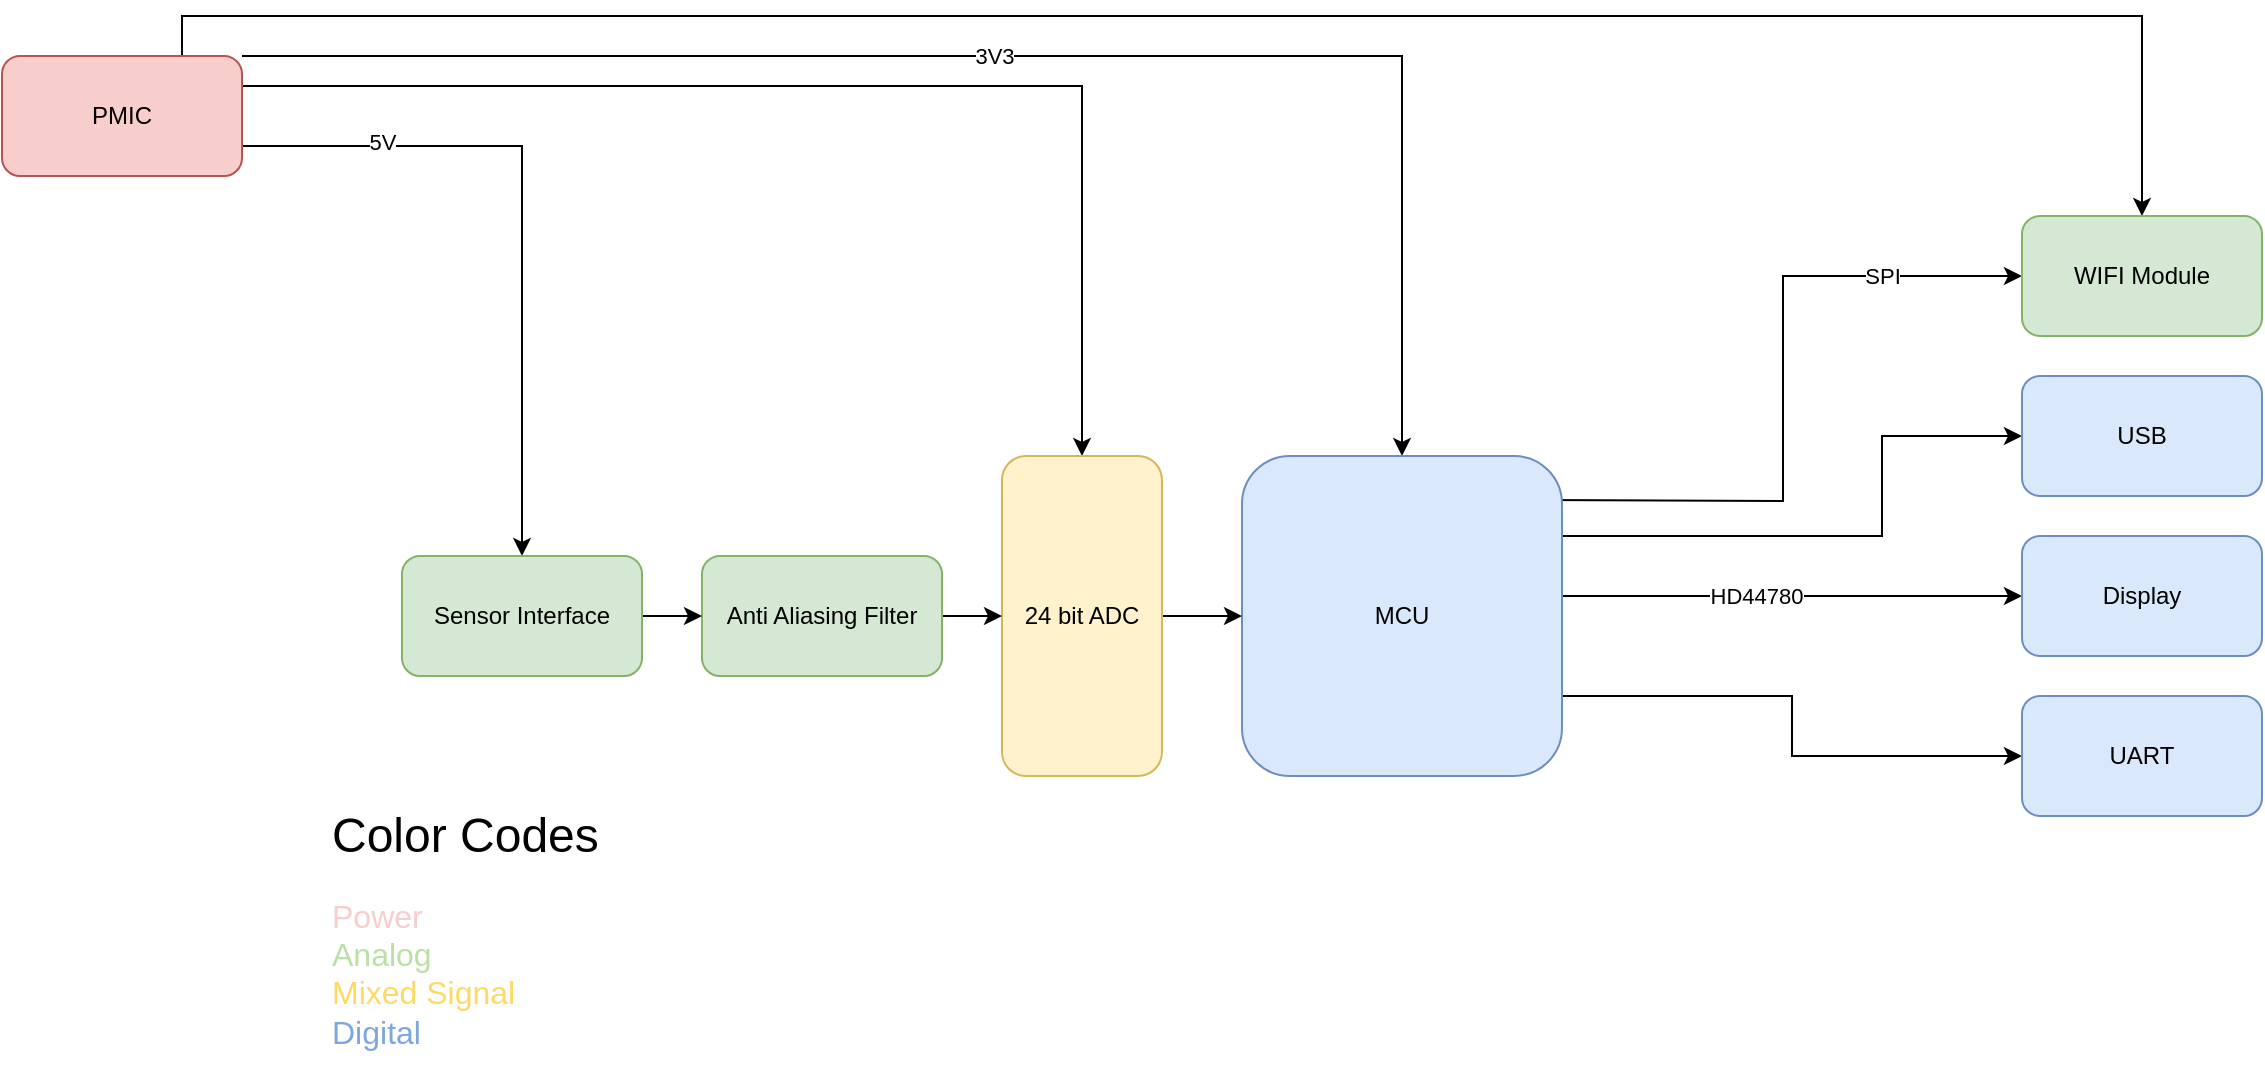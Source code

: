 <mxfile version="17.4.4" type="github">
  <diagram id="lGSncgau3aaS6NxCEvZo" name="Page-1">
    <mxGraphModel dx="2272" dy="794" grid="1" gridSize="10" guides="1" tooltips="1" connect="1" arrows="1" fold="1" page="1" pageScale="1" pageWidth="850" pageHeight="1100" math="0" shadow="0">
      <root>
        <mxCell id="0" />
        <mxCell id="1" parent="0" />
        <mxCell id="6GlMOcGFAv7SZAajyM9s-15" style="edgeStyle=orthogonalEdgeStyle;rounded=0;orthogonalLoop=1;jettySize=auto;html=1;entryX=0.5;entryY=0;entryDx=0;entryDy=0;exitX=1;exitY=0;exitDx=0;exitDy=0;" parent="1" source="6GlMOcGFAv7SZAajyM9s-1" target="6GlMOcGFAv7SZAajyM9s-3" edge="1">
          <mxGeometry relative="1" as="geometry">
            <Array as="points">
              <mxPoint x="540" y="120" />
            </Array>
          </mxGeometry>
        </mxCell>
        <mxCell id="6GlMOcGFAv7SZAajyM9s-28" value="3V3" style="edgeLabel;html=1;align=center;verticalAlign=middle;resizable=0;points=[];" parent="6GlMOcGFAv7SZAajyM9s-15" vertex="1" connectable="0">
          <mxGeometry x="0.019" y="-2" relative="1" as="geometry">
            <mxPoint x="-22" y="-2" as="offset" />
          </mxGeometry>
        </mxCell>
        <mxCell id="6GlMOcGFAv7SZAajyM9s-19" style="edgeStyle=orthogonalEdgeStyle;rounded=0;orthogonalLoop=1;jettySize=auto;html=1;exitX=1;exitY=0.75;exitDx=0;exitDy=0;entryX=0.5;entryY=0;entryDx=0;entryDy=0;" parent="1" source="6GlMOcGFAv7SZAajyM9s-1" target="6GlMOcGFAv7SZAajyM9s-13" edge="1">
          <mxGeometry relative="1" as="geometry" />
        </mxCell>
        <mxCell id="6GlMOcGFAv7SZAajyM9s-27" value="5V&lt;br&gt;" style="edgeLabel;html=1;align=center;verticalAlign=middle;resizable=0;points=[];" parent="6GlMOcGFAv7SZAajyM9s-19" vertex="1" connectable="0">
          <mxGeometry x="-0.658" y="2" relative="1" as="geometry">
            <mxPoint x="11" as="offset" />
          </mxGeometry>
        </mxCell>
        <mxCell id="6GlMOcGFAv7SZAajyM9s-47" style="edgeStyle=orthogonalEdgeStyle;rounded=0;orthogonalLoop=1;jettySize=auto;html=1;exitX=1;exitY=0.25;exitDx=0;exitDy=0;entryX=0.5;entryY=0;entryDx=0;entryDy=0;" parent="1" source="6GlMOcGFAv7SZAajyM9s-1" target="6GlMOcGFAv7SZAajyM9s-9" edge="1">
          <mxGeometry relative="1" as="geometry" />
        </mxCell>
        <mxCell id="6GlMOcGFAv7SZAajyM9s-49" style="edgeStyle=orthogonalEdgeStyle;rounded=0;orthogonalLoop=1;jettySize=auto;html=1;exitX=0.75;exitY=0;exitDx=0;exitDy=0;entryX=0.5;entryY=0;entryDx=0;entryDy=0;" parent="1" source="6GlMOcGFAv7SZAajyM9s-1" target="6GlMOcGFAv7SZAajyM9s-4" edge="1">
          <mxGeometry relative="1" as="geometry" />
        </mxCell>
        <mxCell id="6GlMOcGFAv7SZAajyM9s-1" value="PMIC" style="rounded=1;whiteSpace=wrap;html=1;fillColor=#f8cecc;strokeColor=#b85450;" parent="1" vertex="1">
          <mxGeometry x="-160" y="120" width="120" height="60" as="geometry" />
        </mxCell>
        <mxCell id="6GlMOcGFAv7SZAajyM9s-38" style="edgeStyle=orthogonalEdgeStyle;rounded=0;orthogonalLoop=1;jettySize=auto;html=1;entryX=0;entryY=0.5;entryDx=0;entryDy=0;" parent="1" target="6GlMOcGFAv7SZAajyM9s-4" edge="1">
          <mxGeometry relative="1" as="geometry">
            <mxPoint x="610" y="342" as="sourcePoint" />
          </mxGeometry>
        </mxCell>
        <mxCell id="TeYw3djUaKxgtO_toorA-1" value="SPI" style="edgeLabel;html=1;align=center;verticalAlign=middle;resizable=0;points=[];" vertex="1" connectable="0" parent="6GlMOcGFAv7SZAajyM9s-38">
          <mxGeometry x="0.443" relative="1" as="geometry">
            <mxPoint x="28" as="offset" />
          </mxGeometry>
        </mxCell>
        <mxCell id="6GlMOcGFAv7SZAajyM9s-39" style="edgeStyle=orthogonalEdgeStyle;rounded=0;orthogonalLoop=1;jettySize=auto;html=1;exitX=1;exitY=0.25;exitDx=0;exitDy=0;entryX=0;entryY=0.5;entryDx=0;entryDy=0;" parent="1" source="6GlMOcGFAv7SZAajyM9s-3" target="6GlMOcGFAv7SZAajyM9s-5" edge="1">
          <mxGeometry relative="1" as="geometry">
            <Array as="points">
              <mxPoint x="780" y="360" />
              <mxPoint x="780" y="310" />
            </Array>
          </mxGeometry>
        </mxCell>
        <mxCell id="6GlMOcGFAv7SZAajyM9s-40" style="edgeStyle=orthogonalEdgeStyle;rounded=0;orthogonalLoop=1;jettySize=auto;html=1;entryX=0;entryY=0.5;entryDx=0;entryDy=0;" parent="1" target="6GlMOcGFAv7SZAajyM9s-6" edge="1">
          <mxGeometry relative="1" as="geometry">
            <mxPoint x="620" y="390" as="sourcePoint" />
            <Array as="points">
              <mxPoint x="730" y="390" />
              <mxPoint x="730" y="390" />
            </Array>
          </mxGeometry>
        </mxCell>
        <mxCell id="TeYw3djUaKxgtO_toorA-4" value="HD44780" style="edgeLabel;html=1;align=center;verticalAlign=middle;resizable=0;points=[];" vertex="1" connectable="0" parent="6GlMOcGFAv7SZAajyM9s-40">
          <mxGeometry x="-0.157" y="-3" relative="1" as="geometry">
            <mxPoint y="-3" as="offset" />
          </mxGeometry>
        </mxCell>
        <mxCell id="6GlMOcGFAv7SZAajyM9s-41" style="edgeStyle=orthogonalEdgeStyle;rounded=0;orthogonalLoop=1;jettySize=auto;html=1;exitX=1;exitY=0.75;exitDx=0;exitDy=0;entryX=0;entryY=0.5;entryDx=0;entryDy=0;" parent="1" source="6GlMOcGFAv7SZAajyM9s-3" target="6GlMOcGFAv7SZAajyM9s-7" edge="1">
          <mxGeometry relative="1" as="geometry" />
        </mxCell>
        <mxCell id="6GlMOcGFAv7SZAajyM9s-3" value="MCU" style="rounded=1;whiteSpace=wrap;html=1;fillColor=#dae8fc;strokeColor=#6c8ebf;" parent="1" vertex="1">
          <mxGeometry x="460" y="320" width="160" height="160" as="geometry" />
        </mxCell>
        <mxCell id="6GlMOcGFAv7SZAajyM9s-4" value="WIFI Module" style="rounded=1;whiteSpace=wrap;html=1;fillColor=#d5e8d4;strokeColor=#82b366;" parent="1" vertex="1">
          <mxGeometry x="850" y="200" width="120" height="60" as="geometry" />
        </mxCell>
        <mxCell id="6GlMOcGFAv7SZAajyM9s-5" value="USB" style="rounded=1;whiteSpace=wrap;html=1;fillColor=#dae8fc;strokeColor=#6c8ebf;" parent="1" vertex="1">
          <mxGeometry x="850" y="280" width="120" height="60" as="geometry" />
        </mxCell>
        <mxCell id="6GlMOcGFAv7SZAajyM9s-6" value="Display" style="rounded=1;whiteSpace=wrap;html=1;fillColor=#dae8fc;strokeColor=#6c8ebf;" parent="1" vertex="1">
          <mxGeometry x="850" y="360" width="120" height="60" as="geometry" />
        </mxCell>
        <mxCell id="6GlMOcGFAv7SZAajyM9s-7" value="UART" style="rounded=1;whiteSpace=wrap;html=1;fillColor=#dae8fc;strokeColor=#6c8ebf;" parent="1" vertex="1">
          <mxGeometry x="850" y="440" width="120" height="60" as="geometry" />
        </mxCell>
        <mxCell id="6GlMOcGFAv7SZAajyM9s-46" style="edgeStyle=orthogonalEdgeStyle;rounded=0;orthogonalLoop=1;jettySize=auto;html=1;exitX=1;exitY=0.5;exitDx=0;exitDy=0;entryX=0;entryY=0.5;entryDx=0;entryDy=0;" parent="1" source="6GlMOcGFAv7SZAajyM9s-9" target="6GlMOcGFAv7SZAajyM9s-3" edge="1">
          <mxGeometry relative="1" as="geometry" />
        </mxCell>
        <mxCell id="6GlMOcGFAv7SZAajyM9s-9" value="24 bit ADC" style="rounded=1;whiteSpace=wrap;html=1;fillColor=#fff2cc;strokeColor=#d6b656;" parent="1" vertex="1">
          <mxGeometry x="340" y="320" width="80" height="160" as="geometry" />
        </mxCell>
        <mxCell id="6GlMOcGFAv7SZAajyM9s-44" style="edgeStyle=orthogonalEdgeStyle;rounded=0;orthogonalLoop=1;jettySize=auto;html=1;exitX=1;exitY=0.5;exitDx=0;exitDy=0;entryX=0;entryY=0.5;entryDx=0;entryDy=0;" parent="1" source="6GlMOcGFAv7SZAajyM9s-10" target="6GlMOcGFAv7SZAajyM9s-9" edge="1">
          <mxGeometry relative="1" as="geometry" />
        </mxCell>
        <mxCell id="6GlMOcGFAv7SZAajyM9s-10" value="Anti Aliasing Filter" style="rounded=1;whiteSpace=wrap;html=1;fillColor=#d5e8d4;strokeColor=#82b366;" parent="1" vertex="1">
          <mxGeometry x="190" y="370" width="120" height="60" as="geometry" />
        </mxCell>
        <mxCell id="6GlMOcGFAv7SZAajyM9s-43" style="edgeStyle=orthogonalEdgeStyle;rounded=0;orthogonalLoop=1;jettySize=auto;html=1;exitX=1;exitY=0.5;exitDx=0;exitDy=0;entryX=0;entryY=0.5;entryDx=0;entryDy=0;" parent="1" source="6GlMOcGFAv7SZAajyM9s-13" target="6GlMOcGFAv7SZAajyM9s-10" edge="1">
          <mxGeometry relative="1" as="geometry" />
        </mxCell>
        <mxCell id="6GlMOcGFAv7SZAajyM9s-13" value="Sensor Interface" style="rounded=1;whiteSpace=wrap;html=1;fillColor=#d5e8d4;strokeColor=#82b366;" parent="1" vertex="1">
          <mxGeometry x="40" y="370" width="120" height="60" as="geometry" />
        </mxCell>
        <mxCell id="6GlMOcGFAv7SZAajyM9s-50" value="&lt;h1&gt;&lt;span style=&quot;font-weight: normal&quot;&gt;Color Codes&lt;/span&gt;&lt;/h1&gt;&lt;p style=&quot;font-size: 16px&quot;&gt;&lt;font color=&quot;#f8cecc&quot; style=&quot;font-size: 16px&quot;&gt;Power&lt;/font&gt;&lt;br&gt;&lt;font color=&quot;#b9e0a5&quot; style=&quot;font-size: 16px&quot;&gt;Analog&lt;/font&gt;&lt;br&gt;&lt;font color=&quot;#ffd966&quot; style=&quot;font-size: 16px&quot;&gt;Mixed Signal&lt;br&gt;&lt;/font&gt;&lt;font color=&quot;#7ea6e0&quot; style=&quot;font-size: 16px&quot;&gt;Digital&lt;/font&gt;&lt;/p&gt;" style="text;html=1;strokeColor=none;fillColor=none;spacing=5;spacingTop=-20;whiteSpace=wrap;overflow=hidden;rounded=0;" parent="1" vertex="1">
          <mxGeometry y="490" width="190" height="140" as="geometry" />
        </mxCell>
      </root>
    </mxGraphModel>
  </diagram>
</mxfile>
